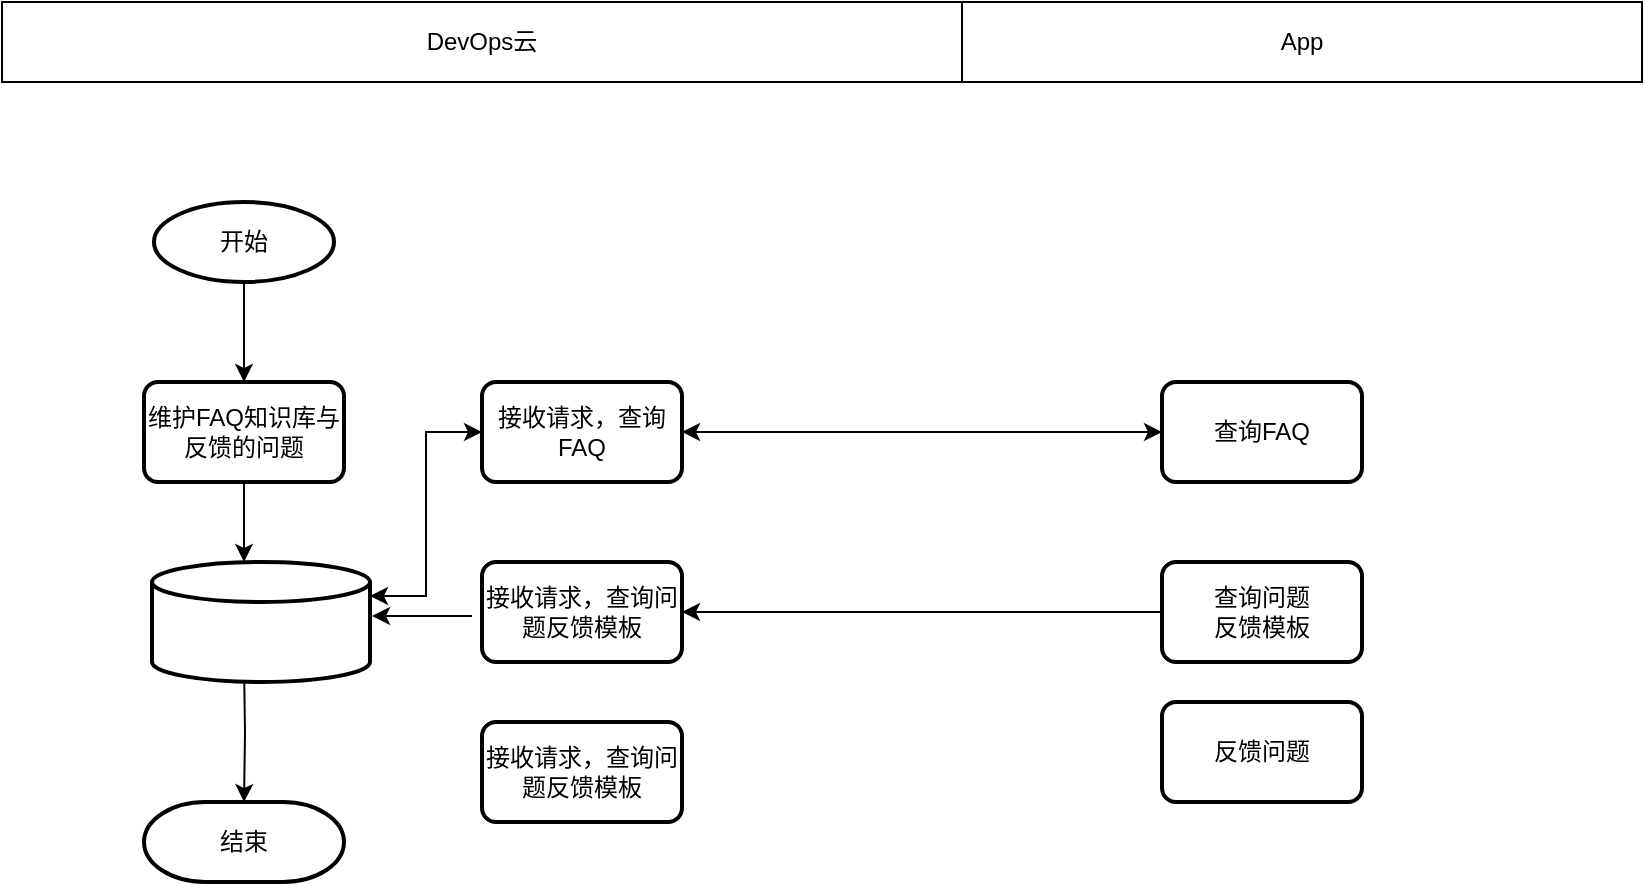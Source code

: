 <mxfile version="24.0.7" type="github">
  <diagram name="第 1 页" id="Vf4zEeg3gPnlkFFySdvX">
    <mxGraphModel dx="906" dy="613" grid="1" gridSize="10" guides="1" tooltips="1" connect="1" arrows="1" fold="1" page="1" pageScale="1" pageWidth="827" pageHeight="1169" math="0" shadow="0">
      <root>
        <mxCell id="0" />
        <mxCell id="1" parent="0" />
        <mxCell id="HGWVsGoKHaOymZBXeWyw-1" value="DevOps云" style="rounded=0;whiteSpace=wrap;html=1;" vertex="1" parent="1">
          <mxGeometry y="40" width="480" height="40" as="geometry" />
        </mxCell>
        <mxCell id="HGWVsGoKHaOymZBXeWyw-11" style="edgeStyle=orthogonalEdgeStyle;rounded=0;orthogonalLoop=1;jettySize=auto;html=1;exitX=0.5;exitY=1;exitDx=0;exitDy=0;exitPerimeter=0;entryX=0.5;entryY=0;entryDx=0;entryDy=0;" edge="1" parent="1" source="HGWVsGoKHaOymZBXeWyw-2" target="HGWVsGoKHaOymZBXeWyw-7">
          <mxGeometry relative="1" as="geometry" />
        </mxCell>
        <mxCell id="HGWVsGoKHaOymZBXeWyw-2" value="开始" style="strokeWidth=2;html=1;shape=mxgraph.flowchart.start_1;whiteSpace=wrap;" vertex="1" parent="1">
          <mxGeometry x="76" y="140" width="90" height="40" as="geometry" />
        </mxCell>
        <mxCell id="HGWVsGoKHaOymZBXeWyw-4" value="App" style="rounded=0;whiteSpace=wrap;html=1;" vertex="1" parent="1">
          <mxGeometry x="480" y="40" width="340" height="40" as="geometry" />
        </mxCell>
        <mxCell id="HGWVsGoKHaOymZBXeWyw-7" value="维护FAQ知识库与反馈的问题" style="rounded=1;whiteSpace=wrap;html=1;absoluteArcSize=1;arcSize=14;strokeWidth=2;" vertex="1" parent="1">
          <mxGeometry x="71" y="230" width="100" height="50" as="geometry" />
        </mxCell>
        <mxCell id="HGWVsGoKHaOymZBXeWyw-12" style="edgeStyle=orthogonalEdgeStyle;rounded=0;orthogonalLoop=1;jettySize=auto;html=1;exitX=0.5;exitY=1;exitDx=0;exitDy=0;entryX=0.5;entryY=0;entryDx=0;entryDy=0;entryPerimeter=0;" edge="1" parent="1" source="HGWVsGoKHaOymZBXeWyw-7">
          <mxGeometry relative="1" as="geometry">
            <mxPoint x="121" y="320" as="targetPoint" />
          </mxGeometry>
        </mxCell>
        <mxCell id="HGWVsGoKHaOymZBXeWyw-17" style="edgeStyle=orthogonalEdgeStyle;rounded=0;orthogonalLoop=1;jettySize=auto;html=1;exitX=0;exitY=0.5;exitDx=0;exitDy=0;entryX=1;entryY=0.5;entryDx=0;entryDy=0;startArrow=classic;startFill=1;" edge="1" parent="1" source="HGWVsGoKHaOymZBXeWyw-13" target="HGWVsGoKHaOymZBXeWyw-16">
          <mxGeometry relative="1" as="geometry" />
        </mxCell>
        <mxCell id="HGWVsGoKHaOymZBXeWyw-13" value="查询FAQ" style="rounded=1;whiteSpace=wrap;html=1;absoluteArcSize=1;arcSize=14;strokeWidth=2;" vertex="1" parent="1">
          <mxGeometry x="580" y="230" width="100" height="50" as="geometry" />
        </mxCell>
        <mxCell id="HGWVsGoKHaOymZBXeWyw-14" value="结束" style="strokeWidth=2;html=1;shape=mxgraph.flowchart.terminator;whiteSpace=wrap;" vertex="1" parent="1">
          <mxGeometry x="71" y="440" width="100" height="40" as="geometry" />
        </mxCell>
        <mxCell id="HGWVsGoKHaOymZBXeWyw-15" style="edgeStyle=orthogonalEdgeStyle;rounded=0;orthogonalLoop=1;jettySize=auto;html=1;exitX=0.5;exitY=1;exitDx=0;exitDy=0;exitPerimeter=0;entryX=0.5;entryY=0;entryDx=0;entryDy=0;entryPerimeter=0;" edge="1" parent="1" target="HGWVsGoKHaOymZBXeWyw-14">
          <mxGeometry relative="1" as="geometry">
            <mxPoint x="121" y="370" as="sourcePoint" />
          </mxGeometry>
        </mxCell>
        <mxCell id="HGWVsGoKHaOymZBXeWyw-16" value="接收请求，查询FAQ" style="rounded=1;whiteSpace=wrap;html=1;absoluteArcSize=1;arcSize=14;strokeWidth=2;" vertex="1" parent="1">
          <mxGeometry x="240" y="230" width="100" height="50" as="geometry" />
        </mxCell>
        <mxCell id="HGWVsGoKHaOymZBXeWyw-24" style="edgeStyle=orthogonalEdgeStyle;rounded=0;orthogonalLoop=1;jettySize=auto;html=1;exitX=0;exitY=0.5;exitDx=0;exitDy=0;entryX=1;entryY=0.5;entryDx=0;entryDy=0;" edge="1" parent="1" source="HGWVsGoKHaOymZBXeWyw-20" target="HGWVsGoKHaOymZBXeWyw-23">
          <mxGeometry relative="1" as="geometry" />
        </mxCell>
        <mxCell id="HGWVsGoKHaOymZBXeWyw-20" value="查询问题&lt;div&gt;反馈模板&lt;/div&gt;" style="rounded=1;whiteSpace=wrap;html=1;absoluteArcSize=1;arcSize=14;strokeWidth=2;" vertex="1" parent="1">
          <mxGeometry x="580" y="320" width="100" height="50" as="geometry" />
        </mxCell>
        <mxCell id="HGWVsGoKHaOymZBXeWyw-21" value="" style="strokeWidth=2;html=1;shape=mxgraph.flowchart.database;whiteSpace=wrap;" vertex="1" parent="1">
          <mxGeometry x="75" y="320" width="109" height="60" as="geometry" />
        </mxCell>
        <mxCell id="HGWVsGoKHaOymZBXeWyw-22" style="edgeStyle=orthogonalEdgeStyle;rounded=0;orthogonalLoop=1;jettySize=auto;html=1;exitX=0;exitY=0.5;exitDx=0;exitDy=0;entryX=1;entryY=0.283;entryDx=0;entryDy=0;entryPerimeter=0;startArrow=classic;startFill=1;" edge="1" parent="1" source="HGWVsGoKHaOymZBXeWyw-16" target="HGWVsGoKHaOymZBXeWyw-21">
          <mxGeometry relative="1" as="geometry" />
        </mxCell>
        <mxCell id="HGWVsGoKHaOymZBXeWyw-26" style="edgeStyle=orthogonalEdgeStyle;rounded=0;orthogonalLoop=1;jettySize=auto;html=1;exitX=0;exitY=0.5;exitDx=0;exitDy=0;" edge="1" parent="1">
          <mxGeometry relative="1" as="geometry">
            <mxPoint x="185" y="347" as="targetPoint" />
            <mxPoint x="235" y="347" as="sourcePoint" />
          </mxGeometry>
        </mxCell>
        <mxCell id="HGWVsGoKHaOymZBXeWyw-23" value="接收请求，查询问题反馈模板" style="rounded=1;whiteSpace=wrap;html=1;absoluteArcSize=1;arcSize=14;strokeWidth=2;" vertex="1" parent="1">
          <mxGeometry x="240" y="320" width="100" height="50" as="geometry" />
        </mxCell>
        <mxCell id="HGWVsGoKHaOymZBXeWyw-27" value="反馈问题" style="rounded=1;whiteSpace=wrap;html=1;absoluteArcSize=1;arcSize=14;strokeWidth=2;" vertex="1" parent="1">
          <mxGeometry x="580" y="390" width="100" height="50" as="geometry" />
        </mxCell>
        <mxCell id="HGWVsGoKHaOymZBXeWyw-28" value="接收请求，查询问题反馈模板" style="rounded=1;whiteSpace=wrap;html=1;absoluteArcSize=1;arcSize=14;strokeWidth=2;" vertex="1" parent="1">
          <mxGeometry x="240" y="400" width="100" height="50" as="geometry" />
        </mxCell>
      </root>
    </mxGraphModel>
  </diagram>
</mxfile>
